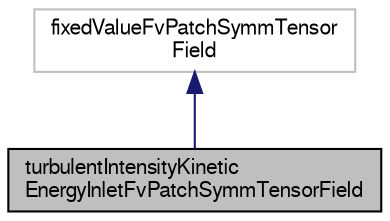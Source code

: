 digraph "turbulentIntensityKineticEnergyInletFvPatchSymmTensorField"
{
  bgcolor="transparent";
  edge [fontname="FreeSans",fontsize="10",labelfontname="FreeSans",labelfontsize="10"];
  node [fontname="FreeSans",fontsize="10",shape=record];
  Node2 [label="turbulentIntensityKinetic\lEnergyInletFvPatchSymmTensorField",height=0.2,width=0.4,color="black", fillcolor="grey75", style="filled", fontcolor="black"];
  Node3 -> Node2 [dir="back",color="midnightblue",fontsize="10",style="solid",fontname="FreeSans"];
  Node3 [label="fixedValueFvPatchSymmTensor\lField",height=0.2,width=0.4,color="grey75"];
}
